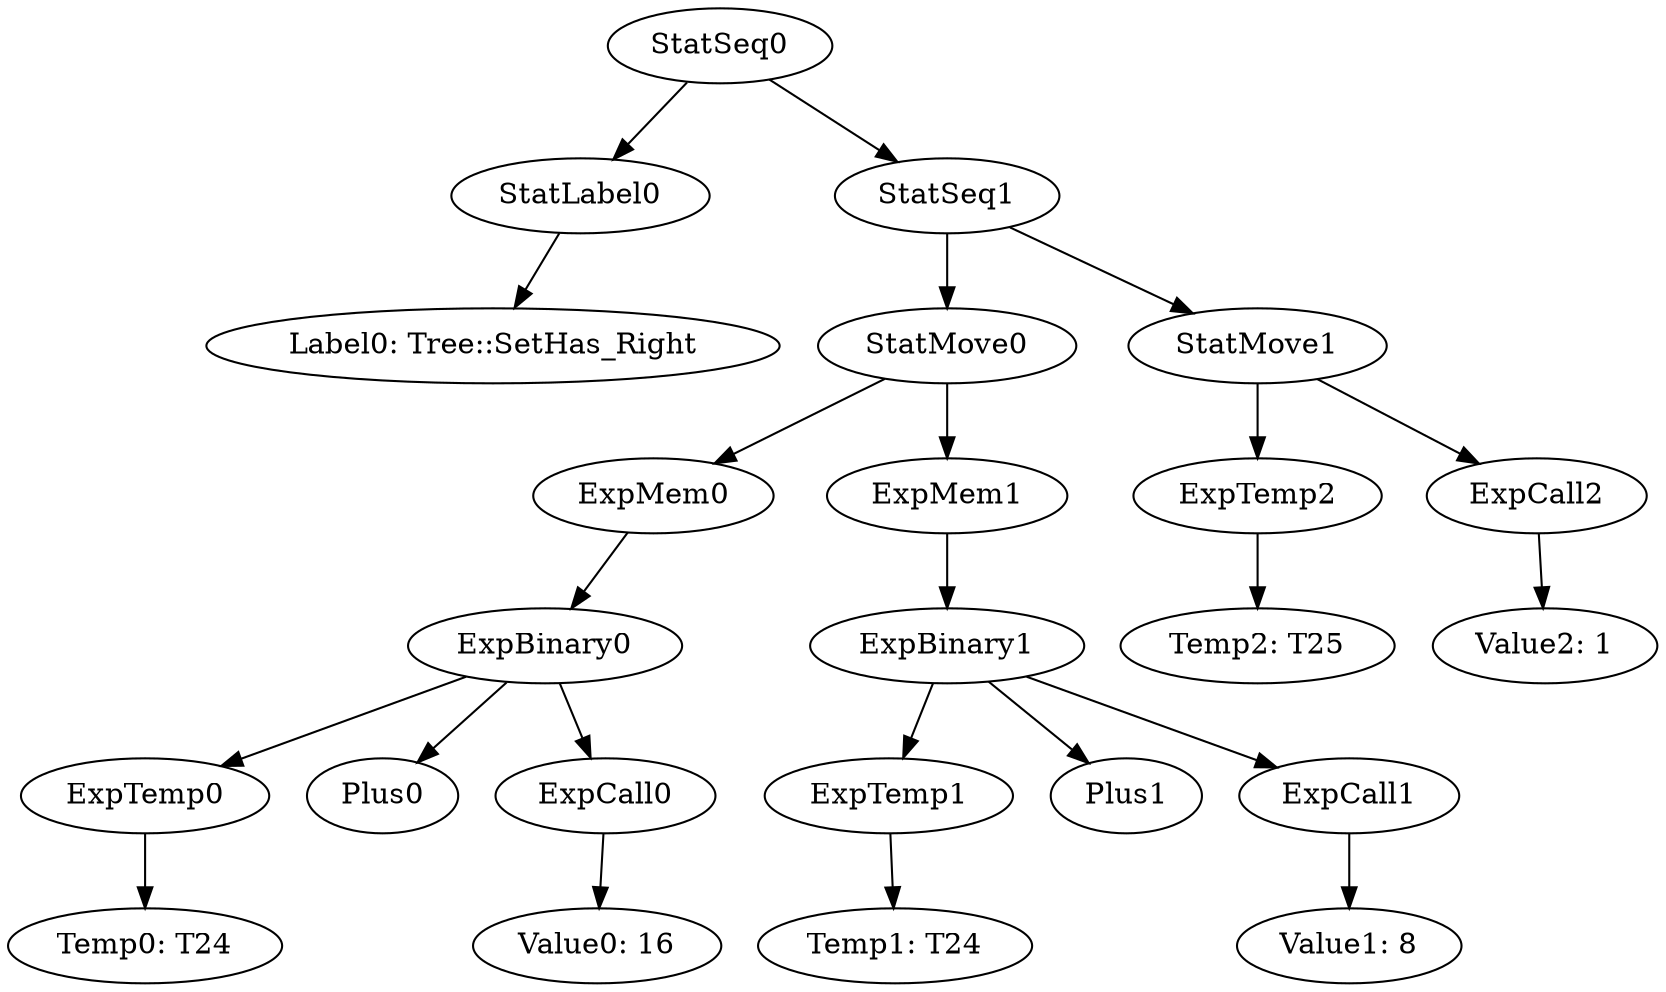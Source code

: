 digraph {
	ordering = out;
	StatMove1 -> ExpTemp2;
	StatMove1 -> ExpCall2;
	ExpTemp2 -> "Temp2: T25";
	ExpMem1 -> ExpBinary1;
	ExpBinary0 -> ExpTemp0;
	ExpBinary0 -> Plus0;
	ExpBinary0 -> ExpCall0;
	ExpCall2 -> "Value2: 1";
	StatMove0 -> ExpMem0;
	StatMove0 -> ExpMem1;
	ExpCall1 -> "Value1: 8";
	ExpTemp0 -> "Temp0: T24";
	StatSeq0 -> StatLabel0;
	StatSeq0 -> StatSeq1;
	StatLabel0 -> "Label0: Tree::SetHas_Right";
	StatSeq1 -> StatMove0;
	StatSeq1 -> StatMove1;
	ExpCall0 -> "Value0: 16";
	ExpTemp1 -> "Temp1: T24";
	ExpMem0 -> ExpBinary0;
	ExpBinary1 -> ExpTemp1;
	ExpBinary1 -> Plus1;
	ExpBinary1 -> ExpCall1;
}

